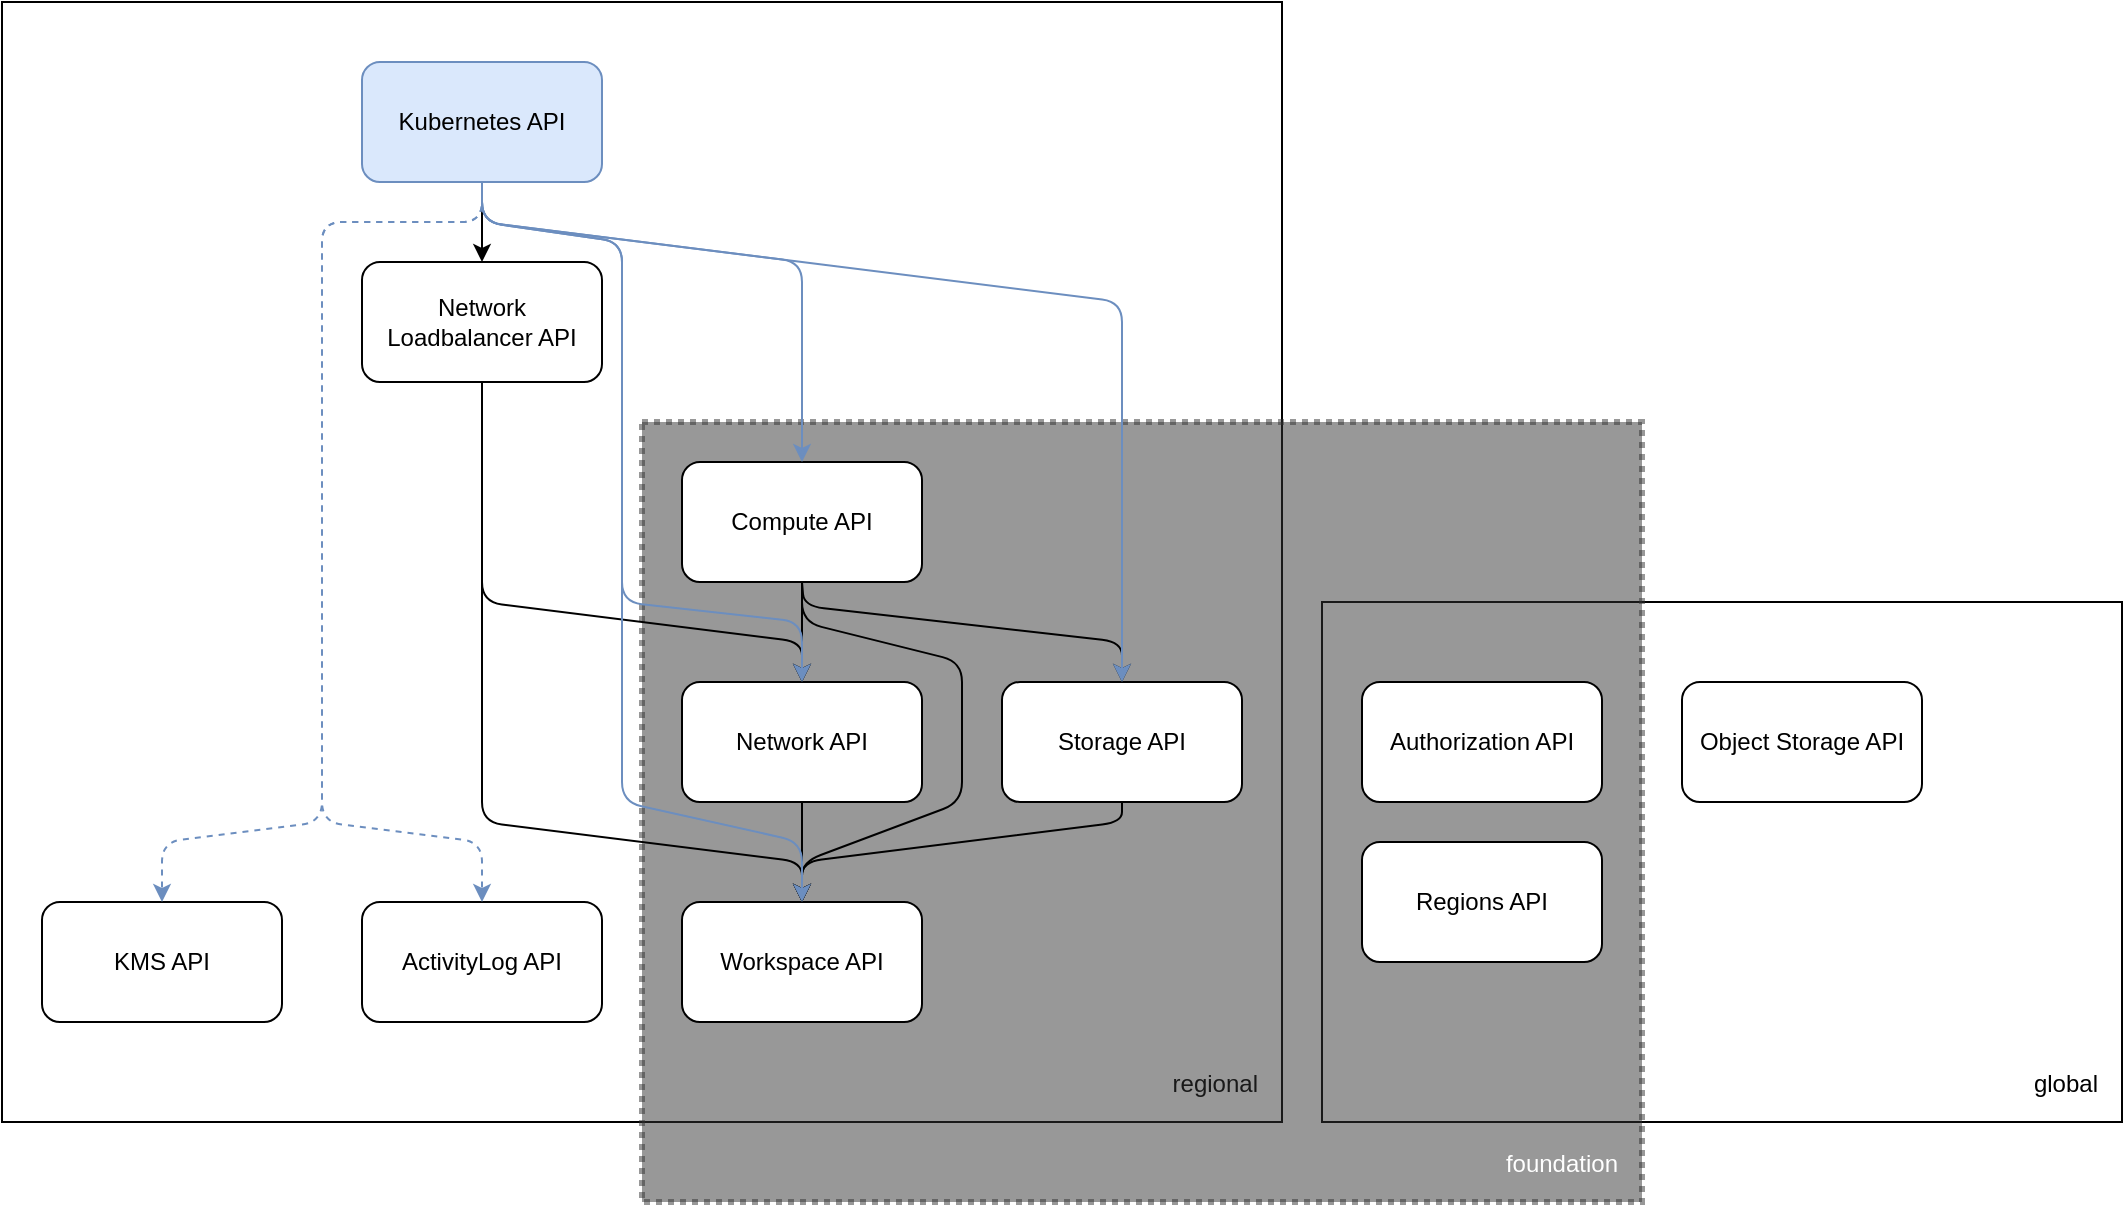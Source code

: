 <mxfile>
    <diagram id="v1ShrlZZmRDrxKBRB3x8" name="Page-1">
        <mxGraphModel dx="2368" dy="554" grid="1" gridSize="10" guides="1" tooltips="1" connect="1" arrows="1" fold="1" page="1" pageScale="1" pageWidth="1169" pageHeight="827" math="0" shadow="0">
            <root>
                <mxCell id="0"/>
                <mxCell id="1" parent="0"/>
                <mxCell id="9" value="global" style="whiteSpace=wrap;html=1;verticalAlign=bottom;align=right;spacingRight=10;spacingBottom=10;" parent="1" vertex="1">
                    <mxGeometry x="560" y="360" width="400" height="260" as="geometry"/>
                </mxCell>
                <mxCell id="4" value="regional" style="whiteSpace=wrap;html=1;verticalAlign=bottom;align=right;spacingRight=10;spacingBottom=10;" parent="1" vertex="1">
                    <mxGeometry x="-100" y="60" width="640" height="560" as="geometry"/>
                </mxCell>
                <mxCell id="2" value="foundation" style="whiteSpace=wrap;html=1;align=right;verticalAlign=bottom;dashed=1;dashPattern=1 1;fillColor=#333333;fontColor=#ffffff;strokeColor=#333333;strokeWidth=3;fillStyle=auto;opacity=50;spacingRight=10;spacingBottom=10;" parent="1" vertex="1">
                    <mxGeometry x="220" y="270" width="500" height="390" as="geometry"/>
                </mxCell>
                <mxCell id="7" value="Workspace API" style="rounded=1;whiteSpace=wrap;html=1;" parent="1" vertex="1">
                    <mxGeometry x="240" y="510" width="120" height="60" as="geometry"/>
                </mxCell>
                <mxCell id="8" value="ActivityLog API" style="rounded=1;whiteSpace=wrap;html=1;" parent="1" vertex="1">
                    <mxGeometry x="80" y="510" width="120" height="60" as="geometry"/>
                </mxCell>
                <mxCell id="10" value="Authorization API" style="rounded=1;whiteSpace=wrap;html=1;" parent="1" vertex="1">
                    <mxGeometry x="580" y="400" width="120" height="60" as="geometry"/>
                </mxCell>
                <mxCell id="18" style="edgeStyle=none;html=1;" parent="1" source="11" target="12" edge="1">
                    <mxGeometry relative="1" as="geometry"/>
                </mxCell>
                <mxCell id="19" style="edgeStyle=none;html=1;entryX=0.5;entryY=0;entryDx=0;entryDy=0;exitX=0.5;exitY=1;exitDx=0;exitDy=0;" parent="1" source="11" target="15" edge="1">
                    <mxGeometry relative="1" as="geometry">
                        <Array as="points">
                            <mxPoint x="301" y="362"/>
                            <mxPoint x="460" y="380"/>
                        </Array>
                    </mxGeometry>
                </mxCell>
                <mxCell id="22" style="edgeStyle=none;html=1;entryX=0.5;entryY=0;entryDx=0;entryDy=0;exitX=0.5;exitY=1;exitDx=0;exitDy=0;" edge="1" parent="1" source="11" target="7">
                    <mxGeometry relative="1" as="geometry">
                        <Array as="points">
                            <mxPoint x="300" y="370"/>
                            <mxPoint x="380" y="390"/>
                            <mxPoint x="380" y="460"/>
                            <mxPoint x="300" y="490"/>
                        </Array>
                    </mxGeometry>
                </mxCell>
                <mxCell id="11" value="Compute API" style="rounded=1;whiteSpace=wrap;html=1;" parent="1" vertex="1">
                    <mxGeometry x="240" y="290" width="120" height="60" as="geometry"/>
                </mxCell>
                <mxCell id="16" style="edgeStyle=none;html=1;" parent="1" source="12" target="7" edge="1">
                    <mxGeometry relative="1" as="geometry"/>
                </mxCell>
                <mxCell id="12" value="Network API" style="rounded=1;whiteSpace=wrap;html=1;" parent="1" vertex="1">
                    <mxGeometry x="240" y="400" width="120" height="60" as="geometry"/>
                </mxCell>
                <mxCell id="13" value="Object Storage API" style="rounded=1;whiteSpace=wrap;html=1;" parent="1" vertex="1">
                    <mxGeometry x="740" y="400" width="120" height="60" as="geometry"/>
                </mxCell>
                <mxCell id="14" value="Regions API" style="rounded=1;whiteSpace=wrap;html=1;" parent="1" vertex="1">
                    <mxGeometry x="580" y="480" width="120" height="60" as="geometry"/>
                </mxCell>
                <mxCell id="17" style="edgeStyle=none;html=1;entryX=0.5;entryY=0;entryDx=0;entryDy=0;" parent="1" source="15" target="7" edge="1">
                    <mxGeometry relative="1" as="geometry">
                        <mxPoint x="300" y="490" as="targetPoint"/>
                        <Array as="points">
                            <mxPoint x="460" y="470"/>
                            <mxPoint x="300" y="490"/>
                        </Array>
                    </mxGeometry>
                </mxCell>
                <mxCell id="15" value="Storage API" style="rounded=1;whiteSpace=wrap;html=1;" parent="1" vertex="1">
                    <mxGeometry x="400" y="400" width="120" height="60" as="geometry"/>
                </mxCell>
                <mxCell id="21" style="edgeStyle=none;html=1;entryX=0.5;entryY=0;entryDx=0;entryDy=0;" parent="1" source="20" target="12" edge="1">
                    <mxGeometry relative="1" as="geometry">
                        <Array as="points">
                            <mxPoint x="140" y="360"/>
                            <mxPoint x="300" y="380"/>
                        </Array>
                    </mxGeometry>
                </mxCell>
                <mxCell id="23" style="edgeStyle=none;html=1;entryX=0.5;entryY=0;entryDx=0;entryDy=0;" edge="1" parent="1" source="20" target="7">
                    <mxGeometry relative="1" as="geometry">
                        <Array as="points">
                            <mxPoint x="140" y="470"/>
                            <mxPoint x="300" y="490"/>
                        </Array>
                    </mxGeometry>
                </mxCell>
                <mxCell id="20" value="Network Loadbalancer API" style="rounded=1;whiteSpace=wrap;html=1;" parent="1" vertex="1">
                    <mxGeometry x="80" y="190" width="120" height="60" as="geometry"/>
                </mxCell>
                <mxCell id="24" value="KMS API" style="rounded=1;whiteSpace=wrap;html=1;" vertex="1" parent="1">
                    <mxGeometry x="-80" y="510" width="120" height="60" as="geometry"/>
                </mxCell>
                <mxCell id="26" style="edgeStyle=none;html=1;entryX=0.5;entryY=0;entryDx=0;entryDy=0;" edge="1" parent="1" source="25" target="20">
                    <mxGeometry relative="1" as="geometry"/>
                </mxCell>
                <mxCell id="27" style="edgeStyle=none;html=1;entryX=0.5;entryY=0;entryDx=0;entryDy=0;fillColor=#dae8fc;strokeColor=#6c8ebf;" edge="1" parent="1" target="11">
                    <mxGeometry relative="1" as="geometry">
                        <mxPoint x="140" y="150" as="sourcePoint"/>
                        <Array as="points">
                            <mxPoint x="140" y="170"/>
                            <mxPoint x="300" y="190"/>
                        </Array>
                    </mxGeometry>
                </mxCell>
                <mxCell id="28" style="edgeStyle=none;html=1;entryX=0.5;entryY=0;entryDx=0;entryDy=0;exitX=0.5;exitY=1;exitDx=0;exitDy=0;fillColor=#dae8fc;strokeColor=#6c8ebf;" edge="1" parent="1" source="25" target="15">
                    <mxGeometry relative="1" as="geometry">
                        <Array as="points">
                            <mxPoint x="140" y="170"/>
                            <mxPoint x="300" y="190"/>
                            <mxPoint x="460" y="210"/>
                            <mxPoint x="460" y="340"/>
                        </Array>
                    </mxGeometry>
                </mxCell>
                <mxCell id="29" style="edgeStyle=none;html=1;entryX=0.5;entryY=0;entryDx=0;entryDy=0;exitX=0.5;exitY=1;exitDx=0;exitDy=0;fillColor=#dae8fc;strokeColor=#6c8ebf;" edge="1" parent="1" source="25" target="12">
                    <mxGeometry relative="1" as="geometry">
                        <mxPoint x="140" y="170" as="sourcePoint"/>
                        <Array as="points">
                            <mxPoint x="140" y="170"/>
                            <mxPoint x="210" y="180"/>
                            <mxPoint x="210" y="360"/>
                            <mxPoint x="300" y="370"/>
                        </Array>
                    </mxGeometry>
                </mxCell>
                <mxCell id="30" style="edgeStyle=none;html=1;entryX=0.5;entryY=0;entryDx=0;entryDy=0;exitX=0.5;exitY=1;exitDx=0;exitDy=0;fillColor=#dae8fc;strokeColor=#6c8ebf;" edge="1" parent="1" source="25" target="7">
                    <mxGeometry relative="1" as="geometry">
                        <Array as="points">
                            <mxPoint x="140" y="170"/>
                            <mxPoint x="210" y="180"/>
                            <mxPoint x="210" y="460"/>
                            <mxPoint x="300" y="480"/>
                        </Array>
                    </mxGeometry>
                </mxCell>
                <mxCell id="31" style="edgeStyle=none;html=1;exitX=0.5;exitY=1;exitDx=0;exitDy=0;dashed=1;fillColor=#dae8fc;strokeColor=#6c8ebf;" edge="1" parent="1" source="25" target="24">
                    <mxGeometry relative="1" as="geometry">
                        <Array as="points">
                            <mxPoint x="140" y="170"/>
                            <mxPoint x="60" y="170"/>
                            <mxPoint x="60" y="470"/>
                            <mxPoint x="-20" y="480"/>
                        </Array>
                    </mxGeometry>
                </mxCell>
                <mxCell id="32" style="edgeStyle=none;html=1;entryX=0.5;entryY=0;entryDx=0;entryDy=0;exitX=0.5;exitY=1;exitDx=0;exitDy=0;fillColor=#dae8fc;strokeColor=#6c8ebf;dashed=1;" edge="1" parent="1" source="25" target="8">
                    <mxGeometry relative="1" as="geometry">
                        <Array as="points">
                            <mxPoint x="140" y="170"/>
                            <mxPoint x="60" y="170"/>
                            <mxPoint x="60" y="470"/>
                            <mxPoint x="140" y="480"/>
                        </Array>
                    </mxGeometry>
                </mxCell>
                <mxCell id="25" value="Kubernetes API" style="rounded=1;whiteSpace=wrap;html=1;fillColor=#dae8fc;strokeColor=#6c8ebf;" vertex="1" parent="1">
                    <mxGeometry x="80" y="90" width="120" height="60" as="geometry"/>
                </mxCell>
            </root>
        </mxGraphModel>
    </diagram>
</mxfile>